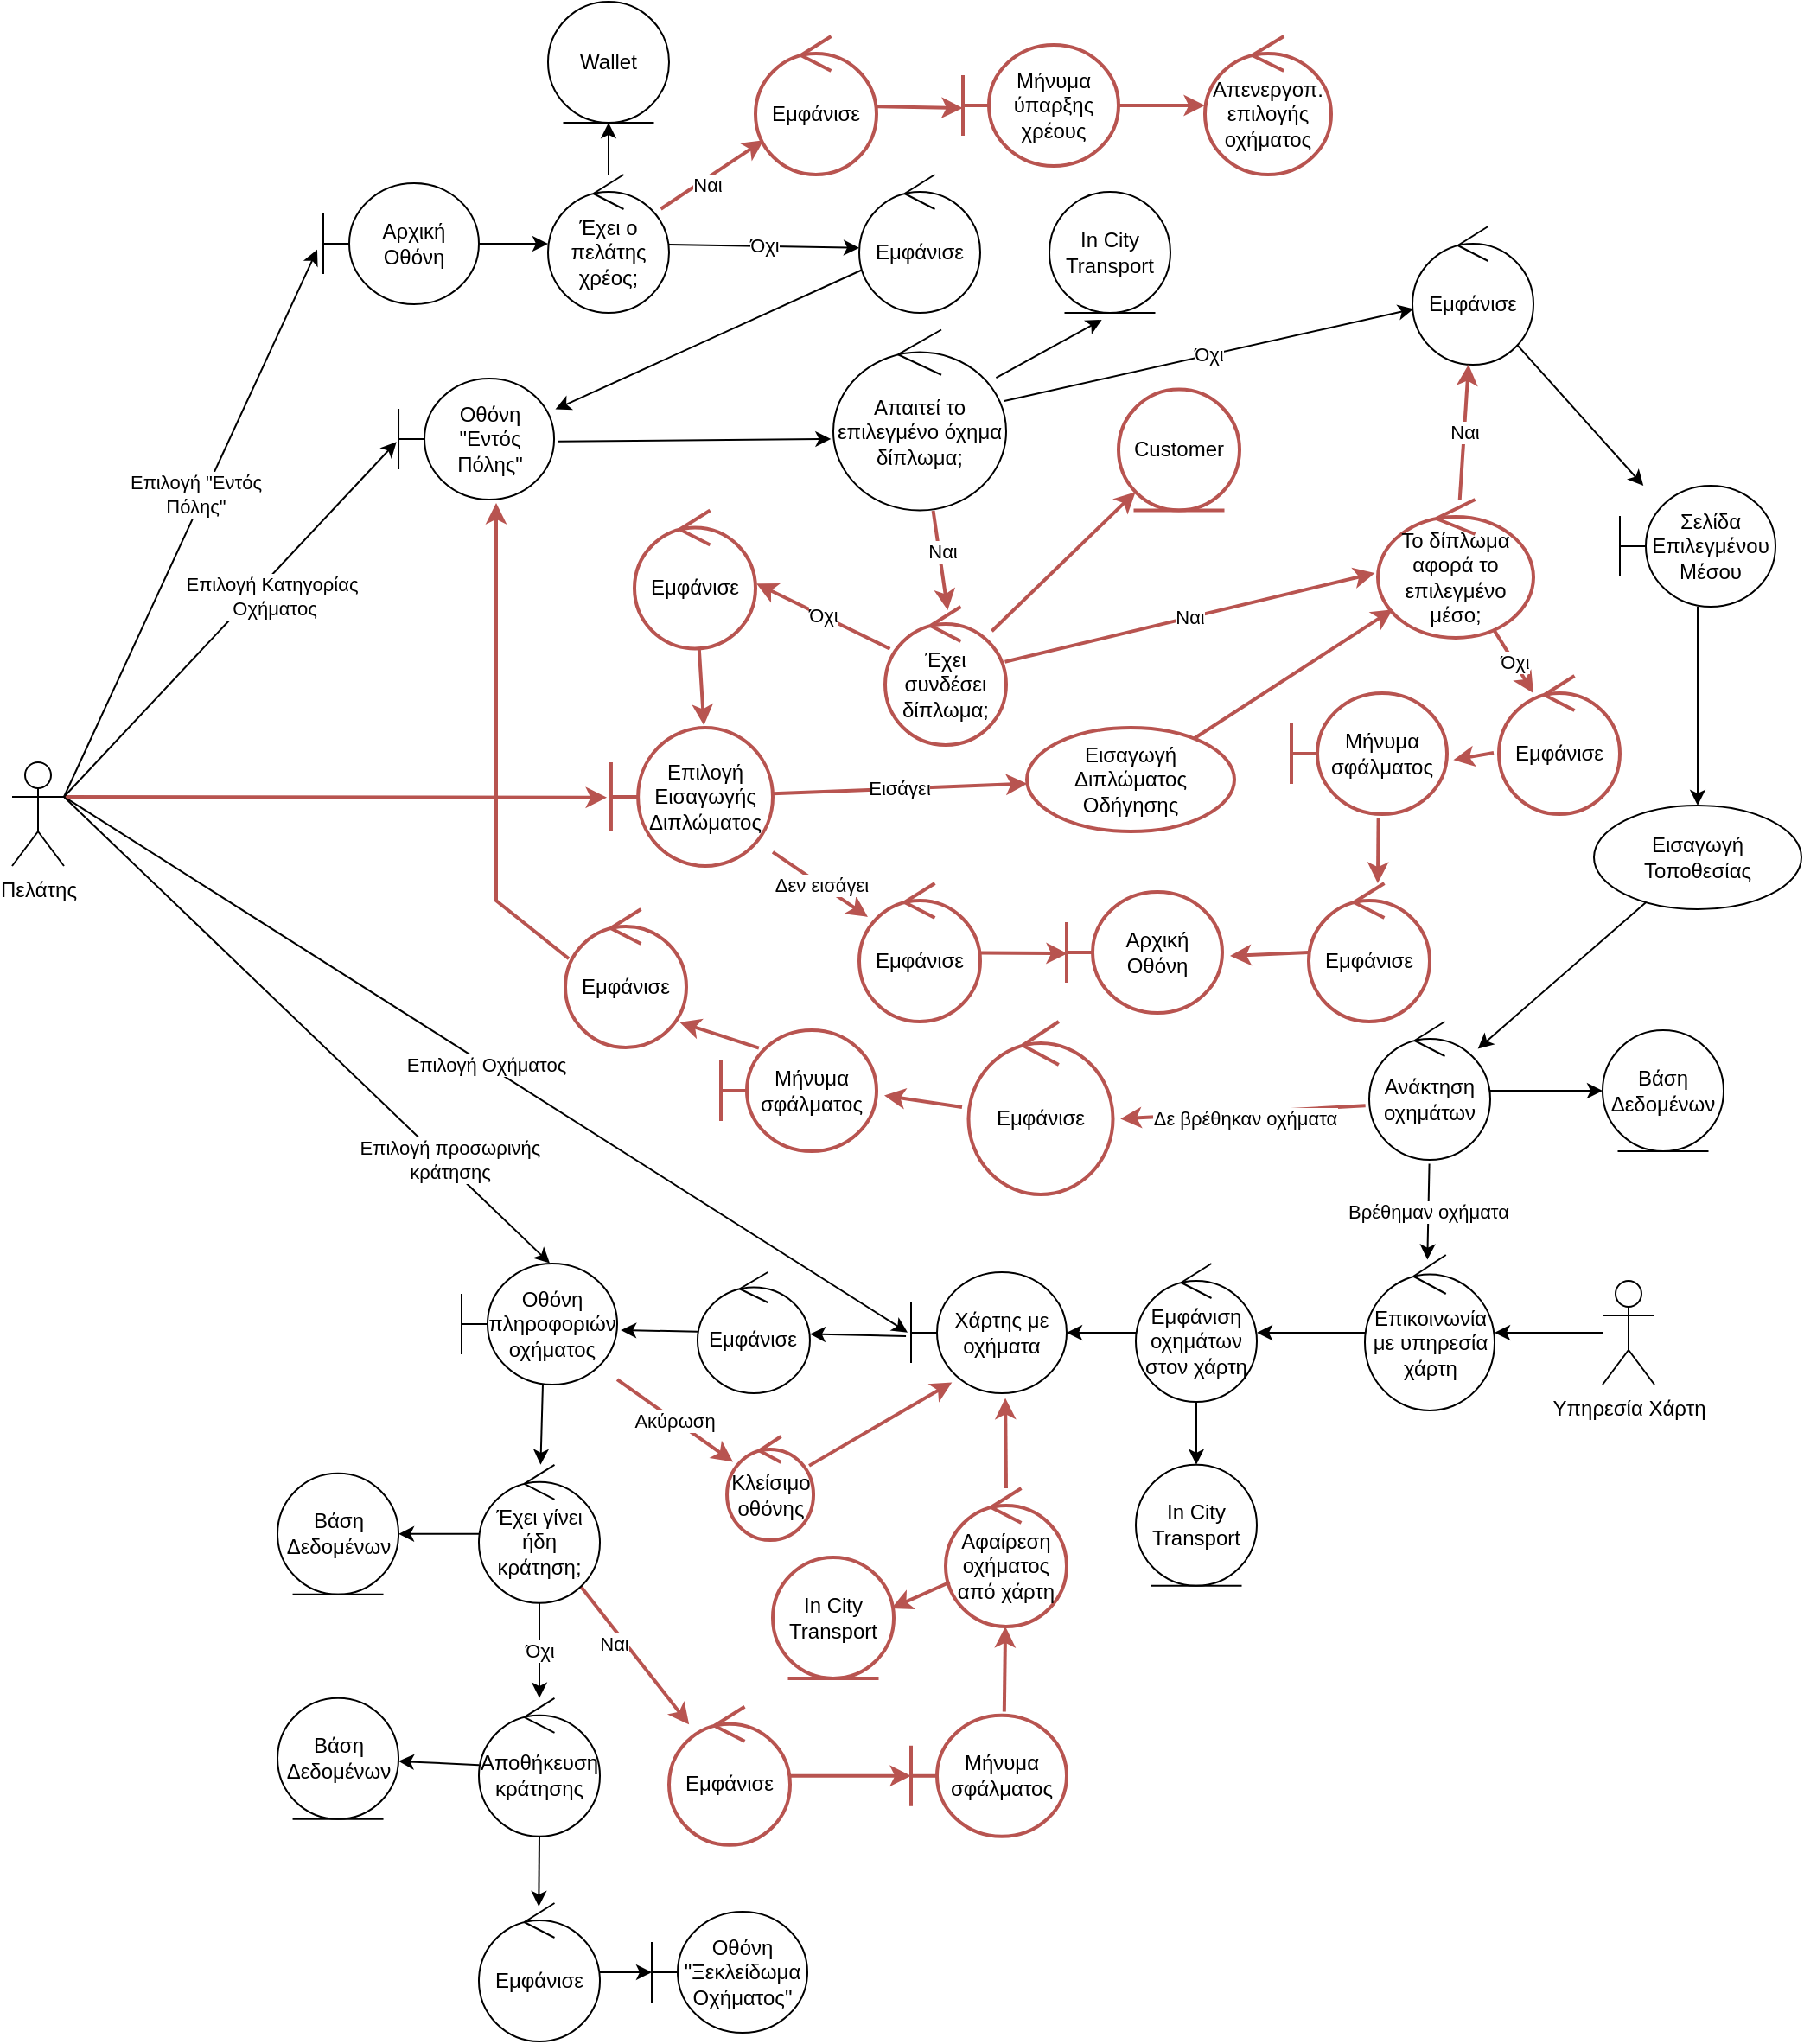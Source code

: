 <mxfile>
    <diagram name="Επιλογή Μέσου Μετακίνησης" id="LMLPMtf7ALw_Q4-HfFrC">
        <mxGraphModel dx="988" dy="2118" grid="1" gridSize="10" guides="1" tooltips="1" connect="1" arrows="1" fold="1" page="1" pageScale="1" pageWidth="827" pageHeight="1169" math="0" shadow="0">
            <root>
                <mxCell id="0"/>
                <mxCell id="1" parent="0"/>
                <mxCell id="86" value="" style="edgeStyle=none;html=1;rounded=0;strokeColor=#b85450;fillColor=#f8cecc;strokeWidth=2;exitX=0.599;exitY=-0.031;exitDx=0;exitDy=0;exitPerimeter=0;" parent="1" source="71" target="85" edge="1">
                    <mxGeometry relative="1" as="geometry"/>
                </mxCell>
                <mxCell id="71" value="Μήνυμα σφάλματος" style="shape=umlBoundary;whiteSpace=wrap;html=1;fillColor=none;strokeColor=#b85450;strokeWidth=2;" parent="1" vertex="1">
                    <mxGeometry x="640" y="921.39" width="90" height="70" as="geometry"/>
                </mxCell>
                <mxCell id="Tk8j7c15YgIE_sbvmRS2-9" style="rounded=0;orthogonalLoop=1;jettySize=auto;html=1;exitX=1;exitY=0.333;exitDx=0;exitDy=0;exitPerimeter=0;entryX=-0.039;entryY=0.549;entryDx=0;entryDy=0;entryPerimeter=0;" parent="1" source="Tk8j7c15YgIE_sbvmRS2-1" target="Tk8j7c15YgIE_sbvmRS2-7" edge="1">
                    <mxGeometry relative="1" as="geometry"/>
                </mxCell>
                <mxCell id="Tk8j7c15YgIE_sbvmRS2-10" value="Επιλογή &quot;Εντός&lt;div&gt;Πόλης&quot;&lt;br&gt;&lt;/div&gt;" style="edgeLabel;html=1;align=center;verticalAlign=middle;resizable=0;points=[];" parent="Tk8j7c15YgIE_sbvmRS2-9" vertex="1" connectable="0">
                    <mxGeometry x="-0.4" relative="1" as="geometry">
                        <mxPoint x="32" y="-80" as="offset"/>
                    </mxGeometry>
                </mxCell>
                <mxCell id="5Ba9WoWl8ZpEdoUwCl-l-32" value="Επιλογή Οχήματος" style="edgeStyle=none;rounded=0;orthogonalLoop=1;jettySize=auto;html=1;exitX=1;exitY=0.333;exitDx=0;exitDy=0;exitPerimeter=0;entryX=-0.022;entryY=0.498;entryDx=0;entryDy=0;entryPerimeter=0;" parent="1" source="Tk8j7c15YgIE_sbvmRS2-1" target="5Ba9WoWl8ZpEdoUwCl-l-30" edge="1">
                    <mxGeometry relative="1" as="geometry"/>
                </mxCell>
                <mxCell id="22" style="edgeStyle=none;html=1;exitX=1;exitY=0.333;exitDx=0;exitDy=0;exitPerimeter=0;entryX=-0.026;entryY=0.505;entryDx=0;entryDy=0;entryPerimeter=0;rounded=0;strokeColor=#b85450;fillColor=#f8cecc;strokeWidth=2;" parent="1" source="Tk8j7c15YgIE_sbvmRS2-1" target="20" edge="1">
                    <mxGeometry relative="1" as="geometry"/>
                </mxCell>
                <mxCell id="Tk8j7c15YgIE_sbvmRS2-1" value="Πελάτης" style="shape=umlActor;verticalLabelPosition=bottom;verticalAlign=top;html=1;" parent="1" vertex="1">
                    <mxGeometry x="120" y="370" width="30" height="60" as="geometry"/>
                </mxCell>
                <mxCell id="5Ba9WoWl8ZpEdoUwCl-l-9" value="" style="rounded=0;orthogonalLoop=1;jettySize=auto;html=1;" parent="1" source="Tk8j7c15YgIE_sbvmRS2-7" target="5Ba9WoWl8ZpEdoUwCl-l-8" edge="1">
                    <mxGeometry relative="1" as="geometry"/>
                </mxCell>
                <mxCell id="Tk8j7c15YgIE_sbvmRS2-7" value="Αρχική Οθόνη" style="shape=umlBoundary;whiteSpace=wrap;html=1;" parent="1" vertex="1">
                    <mxGeometry x="300" y="35" width="90" height="70" as="geometry"/>
                </mxCell>
                <mxCell id="Tk8j7c15YgIE_sbvmRS2-11" value="Απενεργοπ. επιλογής οχήματος" style="ellipse;shape=umlControl;whiteSpace=wrap;html=1;fillColor=default;strokeColor=#b85450;strokeWidth=2;" parent="1" vertex="1">
                    <mxGeometry x="810" y="-50" width="73" height="80" as="geometry"/>
                </mxCell>
                <mxCell id="5Ba9WoWl8ZpEdoUwCl-l-12" value="" style="edgeStyle=none;rounded=0;orthogonalLoop=1;jettySize=auto;html=1;fillColor=#f8cecc;strokeColor=#b85450;strokeWidth=2;" parent="1" source="5Ba9WoWl8ZpEdoUwCl-l-8" target="5Ba9WoWl8ZpEdoUwCl-l-10" edge="1">
                    <mxGeometry relative="1" as="geometry"/>
                </mxCell>
                <mxCell id="5Ba9WoWl8ZpEdoUwCl-l-46" value="Ναι" style="edgeLabel;html=1;align=center;verticalAlign=middle;resizable=0;points=[];" parent="5Ba9WoWl8ZpEdoUwCl-l-12" vertex="1" connectable="0">
                    <mxGeometry x="-0.175" y="-3" relative="1" as="geometry">
                        <mxPoint as="offset"/>
                    </mxGeometry>
                </mxCell>
                <mxCell id="3" value="" style="edgeStyle=none;html=1;" parent="1" source="5Ba9WoWl8ZpEdoUwCl-l-8" target="2" edge="1">
                    <mxGeometry relative="1" as="geometry"/>
                </mxCell>
                <mxCell id="5Ba9WoWl8ZpEdoUwCl-l-8" value="Έχει ο πελάτης χρέος;" style="ellipse;shape=umlControl;whiteSpace=wrap;html=1;" parent="1" vertex="1">
                    <mxGeometry x="430" y="30" width="70" height="80" as="geometry"/>
                </mxCell>
                <mxCell id="5" style="edgeStyle=none;html=1;entryX=-0.001;entryY=0.522;entryDx=0;entryDy=0;entryPerimeter=0;rounded=0;strokeColor=#b85450;fillColor=#f8cecc;strokeWidth=2;" parent="1" source="5Ba9WoWl8ZpEdoUwCl-l-10" target="4" edge="1">
                    <mxGeometry relative="1" as="geometry"/>
                </mxCell>
                <mxCell id="5Ba9WoWl8ZpEdoUwCl-l-10" value="Εμφάνισε" style="ellipse;shape=umlControl;whiteSpace=wrap;html=1;fillColor=default;strokeColor=#b85450;strokeWidth=2;" parent="1" vertex="1">
                    <mxGeometry x="550" y="-50" width="70" height="80" as="geometry"/>
                </mxCell>
                <mxCell id="41" style="edgeStyle=none;html=1;entryX=1.008;entryY=0.254;entryDx=0;entryDy=0;entryPerimeter=0;" parent="1" source="5Ba9WoWl8ZpEdoUwCl-l-13" target="5Ba9WoWl8ZpEdoUwCl-l-15" edge="1">
                    <mxGeometry relative="1" as="geometry"/>
                </mxCell>
                <mxCell id="5Ba9WoWl8ZpEdoUwCl-l-13" value="Εμφάνισε" style="ellipse;shape=umlControl;whiteSpace=wrap;html=1;" parent="1" vertex="1">
                    <mxGeometry x="610" y="30" width="70" height="80" as="geometry"/>
                </mxCell>
                <mxCell id="5Ba9WoWl8ZpEdoUwCl-l-14" value="Όχι" style="edgeStyle=none;rounded=0;orthogonalLoop=1;jettySize=auto;html=1;entryX=0;entryY=0.53;entryDx=0;entryDy=0;entryPerimeter=0;" parent="1" source="5Ba9WoWl8ZpEdoUwCl-l-8" target="5Ba9WoWl8ZpEdoUwCl-l-13" edge="1">
                    <mxGeometry relative="1" as="geometry"/>
                </mxCell>
                <mxCell id="40" style="edgeStyle=none;html=1;entryX=-0.013;entryY=0.605;entryDx=0;entryDy=0;entryPerimeter=0;exitX=1.025;exitY=0.519;exitDx=0;exitDy=0;exitPerimeter=0;" parent="1" source="5Ba9WoWl8ZpEdoUwCl-l-15" target="5Ba9WoWl8ZpEdoUwCl-l-59" edge="1">
                    <mxGeometry relative="1" as="geometry"/>
                </mxCell>
                <mxCell id="5Ba9WoWl8ZpEdoUwCl-l-15" value="Οθόνη &quot;Εντός Πόλης&quot;" style="shape=umlBoundary;whiteSpace=wrap;html=1;" parent="1" vertex="1">
                    <mxGeometry x="343.52" y="148" width="90" height="70" as="geometry"/>
                </mxCell>
                <mxCell id="5Ba9WoWl8ZpEdoUwCl-l-16" style="edgeStyle=none;rounded=0;orthogonalLoop=1;jettySize=auto;html=1;exitX=1;exitY=0.333;exitDx=0;exitDy=0;exitPerimeter=0;entryX=-0.013;entryY=0.523;entryDx=0;entryDy=0;entryPerimeter=0;" parent="1" source="Tk8j7c15YgIE_sbvmRS2-1" target="5Ba9WoWl8ZpEdoUwCl-l-15" edge="1">
                    <mxGeometry relative="1" as="geometry"/>
                </mxCell>
                <mxCell id="5Ba9WoWl8ZpEdoUwCl-l-18" value="Επιλογή Κατηγορίας&lt;br&gt;&amp;nbsp;Οχήματος" style="edgeLabel;html=1;align=center;verticalAlign=middle;resizable=0;points=[];" parent="5Ba9WoWl8ZpEdoUwCl-l-16" vertex="1" connectable="0">
                    <mxGeometry x="0.12" y="2" relative="1" as="geometry">
                        <mxPoint x="14" as="offset"/>
                    </mxGeometry>
                </mxCell>
                <mxCell id="5Ba9WoWl8ZpEdoUwCl-l-29" value="" style="edgeStyle=none;rounded=0;orthogonalLoop=1;jettySize=auto;html=1;" parent="1" source="5Ba9WoWl8ZpEdoUwCl-l-20" target="5Ba9WoWl8ZpEdoUwCl-l-26" edge="1">
                    <mxGeometry relative="1" as="geometry"/>
                </mxCell>
                <mxCell id="5Ba9WoWl8ZpEdoUwCl-l-20" value="Εισαγωγή Τοποθεσίας" style="ellipse;whiteSpace=wrap;html=1;" parent="1" vertex="1">
                    <mxGeometry x="1035" y="395" width="120" height="60" as="geometry"/>
                </mxCell>
                <mxCell id="5Ba9WoWl8ZpEdoUwCl-l-24" value="" style="edgeStyle=none;rounded=0;orthogonalLoop=1;jettySize=auto;html=1;" parent="1" source="5Ba9WoWl8ZpEdoUwCl-l-21" target="5Ba9WoWl8ZpEdoUwCl-l-23" edge="1">
                    <mxGeometry relative="1" as="geometry"/>
                </mxCell>
                <mxCell id="5Ba9WoWl8ZpEdoUwCl-l-21" value="Εμφάνισε" style="ellipse;shape=umlControl;whiteSpace=wrap;html=1;" parent="1" vertex="1">
                    <mxGeometry x="930" y="60" width="70" height="80" as="geometry"/>
                </mxCell>
                <mxCell id="5Ba9WoWl8ZpEdoUwCl-l-25" value="" style="edgeStyle=none;rounded=0;orthogonalLoop=1;jettySize=auto;html=1;" parent="1" source="5Ba9WoWl8ZpEdoUwCl-l-23" target="5Ba9WoWl8ZpEdoUwCl-l-20" edge="1">
                    <mxGeometry relative="1" as="geometry"/>
                </mxCell>
                <mxCell id="5Ba9WoWl8ZpEdoUwCl-l-23" value="Σελίδα Επιλεγμένου Μέσου" style="shape=umlBoundary;whiteSpace=wrap;html=1;" parent="1" vertex="1">
                    <mxGeometry x="1050" y="210" width="90" height="70" as="geometry"/>
                </mxCell>
                <mxCell id="5Ba9WoWl8ZpEdoUwCl-l-28" value="" style="edgeStyle=none;rounded=0;orthogonalLoop=1;jettySize=auto;html=1;" parent="1" source="5Ba9WoWl8ZpEdoUwCl-l-26" target="5Ba9WoWl8ZpEdoUwCl-l-27" edge="1">
                    <mxGeometry relative="1" as="geometry"/>
                </mxCell>
                <mxCell id="5Ba9WoWl8ZpEdoUwCl-l-31" value="Βρέθημαν οχήματα" style="edgeStyle=none;rounded=0;orthogonalLoop=1;jettySize=auto;html=1;exitX=0.497;exitY=1.028;exitDx=0;exitDy=0;exitPerimeter=0;entryX=0.482;entryY=0.031;entryDx=0;entryDy=0;entryPerimeter=0;" parent="1" source="5Ba9WoWl8ZpEdoUwCl-l-26" target="98" edge="1">
                    <mxGeometry relative="1" as="geometry">
                        <mxPoint x="782" y="650" as="sourcePoint"/>
                        <mxPoint x="896.69" y="630.17" as="targetPoint"/>
                    </mxGeometry>
                </mxCell>
                <mxCell id="46" value="Δε βρέθηκαν οχήματα" style="edgeStyle=none;html=1;entryX=1.052;entryY=0.562;entryDx=0;entryDy=0;entryPerimeter=0;rounded=0;strokeColor=#b85450;fillColor=#f8cecc;strokeWidth=2;exitX=-0.031;exitY=0.608;exitDx=0;exitDy=0;exitPerimeter=0;" parent="1" source="5Ba9WoWl8ZpEdoUwCl-l-26" target="45" edge="1">
                    <mxGeometry x="-0.015" y="4" relative="1" as="geometry">
                        <mxPoint as="offset"/>
                    </mxGeometry>
                </mxCell>
                <mxCell id="5Ba9WoWl8ZpEdoUwCl-l-26" value="Ανάκτηση οχημάτων" style="ellipse;shape=umlControl;whiteSpace=wrap;html=1;" parent="1" vertex="1">
                    <mxGeometry x="905" y="520" width="70" height="80" as="geometry"/>
                </mxCell>
                <mxCell id="5Ba9WoWl8ZpEdoUwCl-l-27" value="Βάση Δεδομένων" style="ellipse;shape=umlEntity;whiteSpace=wrap;html=1;" parent="1" vertex="1">
                    <mxGeometry x="1040" y="525" width="70" height="70" as="geometry"/>
                </mxCell>
                <mxCell id="5Ba9WoWl8ZpEdoUwCl-l-34" value="" style="edgeStyle=none;rounded=0;orthogonalLoop=1;jettySize=auto;html=1;exitX=-0.033;exitY=0.529;exitDx=0;exitDy=0;exitPerimeter=0;" parent="1" source="5Ba9WoWl8ZpEdoUwCl-l-30" target="5Ba9WoWl8ZpEdoUwCl-l-33" edge="1">
                    <mxGeometry relative="1" as="geometry"/>
                </mxCell>
                <mxCell id="5Ba9WoWl8ZpEdoUwCl-l-30" value="Χάρτης με οχήματα" style="shape=umlBoundary;whiteSpace=wrap;html=1;" parent="1" vertex="1">
                    <mxGeometry x="640" y="665" width="90" height="70" as="geometry"/>
                </mxCell>
                <mxCell id="97" style="edgeStyle=none;html=1;entryX=1.023;entryY=0.55;entryDx=0;entryDy=0;entryPerimeter=0;endArrow=classic;endFill=1;" parent="1" source="5Ba9WoWl8ZpEdoUwCl-l-33" target="5Ba9WoWl8ZpEdoUwCl-l-37" edge="1">
                    <mxGeometry relative="1" as="geometry"/>
                </mxCell>
                <mxCell id="5Ba9WoWl8ZpEdoUwCl-l-33" value="Εμφάνισε" style="ellipse;shape=umlControl;whiteSpace=wrap;html=1;" parent="1" vertex="1">
                    <mxGeometry x="516.48" y="665" width="65" height="70" as="geometry"/>
                </mxCell>
                <mxCell id="5Ba9WoWl8ZpEdoUwCl-l-42" value="" style="edgeStyle=none;rounded=0;orthogonalLoop=1;jettySize=auto;html=1;exitX=0.522;exitY=1.005;exitDx=0;exitDy=0;exitPerimeter=0;" parent="1" source="5Ba9WoWl8ZpEdoUwCl-l-37" target="5Ba9WoWl8ZpEdoUwCl-l-41" edge="1">
                    <mxGeometry relative="1" as="geometry"/>
                </mxCell>
                <mxCell id="84" value="Ακύρωση" style="edgeStyle=none;html=1;rounded=0;strokeColor=#b85450;fillColor=#f8cecc;strokeWidth=2;" parent="1" source="5Ba9WoWl8ZpEdoUwCl-l-37" target="93" edge="1">
                    <mxGeometry relative="1" as="geometry"/>
                </mxCell>
                <mxCell id="5Ba9WoWl8ZpEdoUwCl-l-37" value="Οθόνη πληροφοριών οχήματος" style="shape=umlBoundary;whiteSpace=wrap;html=1;" parent="1" vertex="1">
                    <mxGeometry x="380.0" y="660" width="90" height="70" as="geometry"/>
                </mxCell>
                <mxCell id="5Ba9WoWl8ZpEdoUwCl-l-39" style="edgeStyle=none;rounded=0;orthogonalLoop=1;jettySize=auto;html=1;exitX=1;exitY=0.333;exitDx=0;exitDy=0;exitPerimeter=0;entryX=0.567;entryY=-0.002;entryDx=0;entryDy=0;entryPerimeter=0;" parent="1" source="Tk8j7c15YgIE_sbvmRS2-1" target="5Ba9WoWl8ZpEdoUwCl-l-37" edge="1">
                    <mxGeometry relative="1" as="geometry"/>
                </mxCell>
                <mxCell id="106" value="Επιλογή προσωρινής&lt;br&gt;κράτησης" style="edgeLabel;html=1;align=center;verticalAlign=middle;resizable=0;points=[];" vertex="1" connectable="0" parent="5Ba9WoWl8ZpEdoUwCl-l-39">
                    <mxGeometry x="0.567" y="3" relative="1" as="geometry">
                        <mxPoint as="offset"/>
                    </mxGeometry>
                </mxCell>
                <mxCell id="5Ba9WoWl8ZpEdoUwCl-l-49" value="" style="edgeStyle=none;rounded=0;orthogonalLoop=1;jettySize=auto;html=1;" parent="1" source="5Ba9WoWl8ZpEdoUwCl-l-41" target="5Ba9WoWl8ZpEdoUwCl-l-48" edge="1">
                    <mxGeometry relative="1" as="geometry"/>
                </mxCell>
                <mxCell id="5Ba9WoWl8ZpEdoUwCl-l-93" style="edgeStyle=none;rounded=0;orthogonalLoop=1;jettySize=auto;html=1;fillColor=#f8cecc;strokeColor=#b85450;strokeWidth=2;" parent="1" source="5Ba9WoWl8ZpEdoUwCl-l-41" target="5Ba9WoWl8ZpEdoUwCl-l-86" edge="1">
                    <mxGeometry relative="1" as="geometry"/>
                </mxCell>
                <mxCell id="5Ba9WoWl8ZpEdoUwCl-l-95" value="Ναι" style="edgeLabel;html=1;align=center;verticalAlign=middle;resizable=0;points=[];" parent="5Ba9WoWl8ZpEdoUwCl-l-93" vertex="1" connectable="0">
                    <mxGeometry x="-0.21" y="-3" relative="1" as="geometry">
                        <mxPoint x="-3" as="offset"/>
                    </mxGeometry>
                </mxCell>
                <mxCell id="78" value="Όχι" style="edgeStyle=none;html=1;" parent="1" source="5Ba9WoWl8ZpEdoUwCl-l-41" target="5Ba9WoWl8ZpEdoUwCl-l-50" edge="1">
                    <mxGeometry relative="1" as="geometry"/>
                </mxCell>
                <mxCell id="5Ba9WoWl8ZpEdoUwCl-l-41" value="Έχει γίνει ήδη κράτηση;" style="ellipse;shape=umlControl;whiteSpace=wrap;html=1;" parent="1" vertex="1">
                    <mxGeometry x="390" y="776.39" width="70" height="80" as="geometry"/>
                </mxCell>
                <mxCell id="5Ba9WoWl8ZpEdoUwCl-l-48" value="Βάση Δεδομένων" style="ellipse;shape=umlEntity;whiteSpace=wrap;html=1;" parent="1" vertex="1">
                    <mxGeometry x="273.52" y="781.39" width="70" height="70" as="geometry"/>
                </mxCell>
                <mxCell id="76" value="" style="edgeStyle=none;html=1;" parent="1" source="5Ba9WoWl8ZpEdoUwCl-l-50" target="5Ba9WoWl8ZpEdoUwCl-l-51" edge="1">
                    <mxGeometry relative="1" as="geometry"/>
                </mxCell>
                <mxCell id="80" style="edgeStyle=none;html=1;entryX=0.495;entryY=0.025;entryDx=0;entryDy=0;entryPerimeter=0;" parent="1" source="5Ba9WoWl8ZpEdoUwCl-l-50" target="79" edge="1">
                    <mxGeometry relative="1" as="geometry"/>
                </mxCell>
                <mxCell id="5Ba9WoWl8ZpEdoUwCl-l-50" value="Αποθήκευση κράτησης" style="ellipse;shape=umlControl;whiteSpace=wrap;html=1;" parent="1" vertex="1">
                    <mxGeometry x="390.0" y="911.39" width="70" height="80" as="geometry"/>
                </mxCell>
                <mxCell id="5Ba9WoWl8ZpEdoUwCl-l-51" value="Βάση Δεδομένων" style="ellipse;shape=umlEntity;whiteSpace=wrap;html=1;" parent="1" vertex="1">
                    <mxGeometry x="273.52" y="911.39" width="70" height="70" as="geometry"/>
                </mxCell>
                <mxCell id="5Ba9WoWl8ZpEdoUwCl-l-64" style="edgeStyle=none;rounded=0;orthogonalLoop=1;jettySize=auto;html=1;entryX=0.433;entryY=1.057;entryDx=0;entryDy=0;entryPerimeter=0;" parent="1" source="5Ba9WoWl8ZpEdoUwCl-l-59" target="5Ba9WoWl8ZpEdoUwCl-l-60" edge="1">
                    <mxGeometry relative="1" as="geometry"/>
                </mxCell>
                <mxCell id="38" value="Όχι" style="edgeStyle=none;html=1;" parent="1" source="5Ba9WoWl8ZpEdoUwCl-l-59" target="5Ba9WoWl8ZpEdoUwCl-l-21" edge="1">
                    <mxGeometry relative="1" as="geometry"/>
                </mxCell>
                <mxCell id="5Ba9WoWl8ZpEdoUwCl-l-59" value="Απαιτεί το επιλεγμένο όχημα δίπλωμα;" style="ellipse;shape=umlControl;whiteSpace=wrap;html=1;fillColor=default;strokeColor=default;strokeWidth=1;fontColor=default;" parent="1" vertex="1">
                    <mxGeometry x="595" y="119.75" width="100" height="104.5" as="geometry"/>
                </mxCell>
                <mxCell id="5Ba9WoWl8ZpEdoUwCl-l-60" value="In City Transport" style="ellipse;shape=umlEntity;whiteSpace=wrap;html=1;fillColor=default;strokeColor=default;strokeWidth=1;" parent="1" vertex="1">
                    <mxGeometry x="720" y="40" width="70" height="70" as="geometry"/>
                </mxCell>
                <mxCell id="5Ba9WoWl8ZpEdoUwCl-l-70" style="edgeStyle=none;rounded=0;orthogonalLoop=1;jettySize=auto;html=1;fillColor=#f8cecc;strokeColor=#b85450;strokeWidth=2;entryX=0.517;entryY=0.025;entryDx=0;entryDy=0;entryPerimeter=0;exitX=0.578;exitY=1.002;exitDx=0;exitDy=0;exitPerimeter=0;" parent="1" source="5Ba9WoWl8ZpEdoUwCl-l-59" target="12" edge="1">
                    <mxGeometry relative="1" as="geometry">
                        <mxPoint x="639.8" y="240" as="targetPoint"/>
                        <mxPoint x="670" y="220" as="sourcePoint"/>
                    </mxGeometry>
                </mxCell>
                <mxCell id="5Ba9WoWl8ZpEdoUwCl-l-71" value="Ναι" style="edgeLabel;html=1;align=center;verticalAlign=middle;resizable=0;points=[];" parent="5Ba9WoWl8ZpEdoUwCl-l-70" vertex="1" connectable="0">
                    <mxGeometry x="-0.17" y="3" relative="1" as="geometry">
                        <mxPoint x="-1" as="offset"/>
                    </mxGeometry>
                </mxCell>
                <mxCell id="75" value="" style="edgeStyle=none;html=1;rounded=0;strokeColor=#b85450;fillColor=#f8cecc;strokeWidth=2;" parent="1" source="5Ba9WoWl8ZpEdoUwCl-l-86" target="71" edge="1">
                    <mxGeometry relative="1" as="geometry"/>
                </mxCell>
                <mxCell id="5Ba9WoWl8ZpEdoUwCl-l-86" value="Εμφάνισε" style="ellipse;shape=umlControl;whiteSpace=wrap;html=1;fillColor=none;strokeColor=#b85450;strokeWidth=2;" parent="1" vertex="1">
                    <mxGeometry x="500" y="916.39" width="70" height="80" as="geometry"/>
                </mxCell>
                <mxCell id="2" value="Wallet" style="ellipse;shape=umlEntity;whiteSpace=wrap;html=1;" parent="1" vertex="1">
                    <mxGeometry x="430" y="-70" width="70" height="70" as="geometry"/>
                </mxCell>
                <mxCell id="42" value="" style="edgeStyle=none;html=1;rounded=0;strokeColor=#b85450;fillColor=#f8cecc;strokeWidth=2;" parent="1" source="4" target="Tk8j7c15YgIE_sbvmRS2-11" edge="1">
                    <mxGeometry relative="1" as="geometry"/>
                </mxCell>
                <mxCell id="4" value="Μήνυμα ύπαρξης χρέους" style="shape=umlBoundary;whiteSpace=wrap;html=1;fillColor=none;strokeColor=#b85450;strokeWidth=2;" parent="1" vertex="1">
                    <mxGeometry x="670" y="-45" width="90" height="70" as="geometry"/>
                </mxCell>
                <mxCell id="14" value="" style="edgeStyle=none;html=1;rounded=0;strokeColor=#b85450;fillColor=#f8cecc;strokeWidth=2;" parent="1" source="12" target="13" edge="1">
                    <mxGeometry relative="1" as="geometry"/>
                </mxCell>
                <mxCell id="16" value="Ναι" style="edgeStyle=none;html=1;entryX=-0.02;entryY=0.532;entryDx=0;entryDy=0;entryPerimeter=0;rounded=0;strokeColor=#b85450;fillColor=#f8cecc;strokeWidth=2;" parent="1" source="12" target="15" edge="1">
                    <mxGeometry relative="1" as="geometry"/>
                </mxCell>
                <mxCell id="18" value="Όχι" style="edgeStyle=none;html=1;entryX=1.008;entryY=0.53;entryDx=0;entryDy=0;entryPerimeter=0;rounded=0;strokeColor=#b85450;fillColor=#f8cecc;strokeWidth=2;" parent="1" source="12" target="17" edge="1">
                    <mxGeometry relative="1" as="geometry"/>
                </mxCell>
                <mxCell id="12" value="Έχει συνδέσει δίπλωμα;" style="ellipse;shape=umlControl;whiteSpace=wrap;html=1;fillColor=none;strokeColor=#b85450;strokeWidth=2;" parent="1" vertex="1">
                    <mxGeometry x="625" y="280" width="70" height="80" as="geometry"/>
                </mxCell>
                <mxCell id="13" value="Customer" style="ellipse;shape=umlEntity;whiteSpace=wrap;html=1;fillColor=none;strokeColor=#b85450;strokeWidth=2;" parent="1" vertex="1">
                    <mxGeometry x="760" y="154.25" width="70" height="70" as="geometry"/>
                </mxCell>
                <mxCell id="32" value="Όχι" style="edgeStyle=none;html=1;entryX=0.286;entryY=0.125;entryDx=0;entryDy=0;entryPerimeter=0;rounded=0;strokeColor=#b85450;fillColor=#f8cecc;strokeWidth=2;" parent="1" source="15" target="31" edge="1">
                    <mxGeometry relative="1" as="geometry"/>
                </mxCell>
                <mxCell id="39" value="Ναι" style="edgeStyle=none;html=1;rounded=0;strokeColor=#b85450;fillColor=#f8cecc;strokeWidth=2;" parent="1" source="15" target="5Ba9WoWl8ZpEdoUwCl-l-21" edge="1">
                    <mxGeometry relative="1" as="geometry"/>
                </mxCell>
                <mxCell id="15" value="Το δίπλωμα αφορά το επιλεγμένο μέσο;" style="ellipse;shape=umlControl;whiteSpace=wrap;html=1;fillColor=none;strokeColor=#b85450;strokeWidth=2;" parent="1" vertex="1">
                    <mxGeometry x="910" y="218" width="90" height="80" as="geometry"/>
                </mxCell>
                <mxCell id="43" style="edgeStyle=none;html=1;entryX=0.574;entryY=-0.017;entryDx=0;entryDy=0;entryPerimeter=0;rounded=0;strokeColor=#b85450;fillColor=#f8cecc;strokeWidth=2;" parent="1" source="17" target="20" edge="1">
                    <mxGeometry relative="1" as="geometry"/>
                </mxCell>
                <mxCell id="17" value="Εμφάνισε" style="ellipse;shape=umlControl;whiteSpace=wrap;html=1;fillColor=none;strokeColor=#b85450;strokeWidth=2;" parent="1" vertex="1">
                    <mxGeometry x="480" y="224.25" width="70" height="80" as="geometry"/>
                </mxCell>
                <mxCell id="25" value="Εισάγει" style="edgeStyle=none;html=1;rounded=0;strokeColor=#b85450;fillColor=#f8cecc;strokeWidth=2;" parent="1" source="20" target="24" edge="1">
                    <mxGeometry relative="1" as="geometry"/>
                </mxCell>
                <mxCell id="44" value="Δεν εισάγει" style="edgeStyle=none;html=1;rounded=0;strokeColor=#b85450;fillColor=#f8cecc;strokeWidth=2;" parent="1" source="20" target="27" edge="1">
                    <mxGeometry relative="1" as="geometry"/>
                </mxCell>
                <mxCell id="20" value="Επιλογή Εισαγωγής Διπλώματος" style="shape=umlBoundary;whiteSpace=wrap;html=1;fillColor=none;strokeColor=#b85450;strokeWidth=2;" parent="1" vertex="1">
                    <mxGeometry x="466.48" y="350" width="93.52" height="80" as="geometry"/>
                </mxCell>
                <mxCell id="26" style="edgeStyle=none;html=1;rounded=0;strokeColor=#b85450;fillColor=#f8cecc;strokeWidth=2;" parent="1" source="24" target="15" edge="1">
                    <mxGeometry relative="1" as="geometry"/>
                </mxCell>
                <mxCell id="24" value="Εισαγωγή Διπλώματος Οδήγησης" style="ellipse;whiteSpace=wrap;html=1;fillColor=none;strokeColor=#b85450;strokeWidth=2;" parent="1" vertex="1">
                    <mxGeometry x="707" y="350" width="120" height="60" as="geometry"/>
                </mxCell>
                <mxCell id="30" style="edgeStyle=none;html=1;entryX=0.005;entryY=0.509;entryDx=0;entryDy=0;entryPerimeter=0;rounded=0;strokeColor=#b85450;fillColor=#f8cecc;strokeWidth=2;" parent="1" source="27" target="28" edge="1">
                    <mxGeometry relative="1" as="geometry"/>
                </mxCell>
                <mxCell id="27" value="Εμφάνισε" style="ellipse;shape=umlControl;whiteSpace=wrap;html=1;fillColor=none;strokeColor=#b85450;strokeWidth=2;" parent="1" vertex="1">
                    <mxGeometry x="610" y="440" width="70" height="80" as="geometry"/>
                </mxCell>
                <mxCell id="28" value="Αρχική Οθόνη" style="shape=umlBoundary;whiteSpace=wrap;html=1;fillColor=none;strokeColor=#b85450;strokeWidth=2;" parent="1" vertex="1">
                    <mxGeometry x="730" y="445" width="90" height="70" as="geometry"/>
                </mxCell>
                <mxCell id="31" value="Εμφάνισε" style="ellipse;shape=umlControl;whiteSpace=wrap;html=1;fillColor=none;strokeColor=#b85450;strokeWidth=2;" parent="1" vertex="1">
                    <mxGeometry x="980" y="320" width="70" height="80" as="geometry"/>
                </mxCell>
                <mxCell id="54" style="edgeStyle=none;html=1;rounded=0;strokeColor=#b85450;fillColor=#f8cecc;strokeWidth=2;exitX=0.029;exitY=0.358;exitDx=0;exitDy=0;exitPerimeter=0;" parent="1" source="116" edge="1">
                    <mxGeometry relative="1" as="geometry">
                        <mxPoint x="430" y="490" as="sourcePoint"/>
                        <mxPoint x="400" y="220" as="targetPoint"/>
                        <Array as="points">
                            <mxPoint x="400" y="450"/>
                        </Array>
                    </mxGeometry>
                </mxCell>
                <mxCell id="45" value="Εμφάνισε" style="ellipse;shape=umlControl;whiteSpace=wrap;html=1;fillColor=none;strokeColor=#b85450;strokeWidth=2;" parent="1" vertex="1">
                    <mxGeometry x="673.24" y="520" width="83.52" height="100" as="geometry"/>
                </mxCell>
                <mxCell id="64" value="" style="edgeStyle=none;html=1;" parent="1" source="61" target="63" edge="1">
                    <mxGeometry relative="1" as="geometry"/>
                </mxCell>
                <mxCell id="65" value="" style="edgeStyle=none;html=1;" parent="1" source="61" target="5Ba9WoWl8ZpEdoUwCl-l-30" edge="1">
                    <mxGeometry relative="1" as="geometry"/>
                </mxCell>
                <mxCell id="61" value="Εμφάνιση οχημάτων στον χάρτη" style="ellipse;shape=umlControl;whiteSpace=wrap;html=1;" parent="1" vertex="1">
                    <mxGeometry x="770" y="660" width="70" height="80" as="geometry"/>
                </mxCell>
                <mxCell id="63" value="In City Transport" style="ellipse;shape=umlEntity;whiteSpace=wrap;html=1;" parent="1" vertex="1">
                    <mxGeometry x="770" y="776.39" width="70" height="70" as="geometry"/>
                </mxCell>
                <mxCell id="83" value="" style="edgeStyle=none;html=1;" parent="1" source="79" target="82" edge="1">
                    <mxGeometry relative="1" as="geometry"/>
                </mxCell>
                <mxCell id="79" value="Εμφάνισε" style="ellipse;shape=umlControl;whiteSpace=wrap;html=1;" parent="1" vertex="1">
                    <mxGeometry x="390" y="1030" width="70" height="80" as="geometry"/>
                </mxCell>
                <mxCell id="82" value="Οθόνη &quot;Ξεκλείδωμα Οχήματος&quot;" style="shape=umlBoundary;whiteSpace=wrap;html=1;" parent="1" vertex="1">
                    <mxGeometry x="490" y="1035" width="90" height="70" as="geometry"/>
                </mxCell>
                <mxCell id="87" style="edgeStyle=none;html=1;rounded=0;strokeColor=#b85450;fillColor=#f8cecc;strokeWidth=2;entryX=0.606;entryY=1.04;entryDx=0;entryDy=0;entryPerimeter=0;" parent="1" source="85" target="5Ba9WoWl8ZpEdoUwCl-l-30" edge="1">
                    <mxGeometry relative="1" as="geometry">
                        <Array as="points"/>
                    </mxGeometry>
                </mxCell>
                <mxCell id="91" style="edgeStyle=none;html=1;entryX=0.981;entryY=0.421;entryDx=0;entryDy=0;rounded=0;strokeColor=#b85450;fillColor=#f8cecc;strokeWidth=2;entryPerimeter=0;" parent="1" source="85" target="88" edge="1">
                    <mxGeometry relative="1" as="geometry"/>
                </mxCell>
                <mxCell id="85" value="Αφαίρεση οχήματος από χάρτη" style="ellipse;shape=umlControl;whiteSpace=wrap;html=1;fillColor=none;strokeColor=#b85450;strokeWidth=2;" parent="1" vertex="1">
                    <mxGeometry x="660" y="790" width="70" height="80" as="geometry"/>
                </mxCell>
                <mxCell id="88" value="In City Transport" style="ellipse;shape=umlEntity;whiteSpace=wrap;html=1;fillColor=none;strokeColor=#b85450;strokeWidth=2;" parent="1" vertex="1">
                    <mxGeometry x="560" y="830" width="70" height="70" as="geometry"/>
                </mxCell>
                <mxCell id="94" style="edgeStyle=none;html=1;entryX=0.263;entryY=0.91;entryDx=0;entryDy=0;entryPerimeter=0;endArrow=classic;endFill=1;rounded=0;strokeColor=#b85450;fillColor=#f8cecc;strokeWidth=2;" parent="1" source="93" target="5Ba9WoWl8ZpEdoUwCl-l-30" edge="1">
                    <mxGeometry relative="1" as="geometry"/>
                </mxCell>
                <mxCell id="93" value="Κλείσιμο οθόνης" style="ellipse;shape=umlControl;whiteSpace=wrap;html=1;fillColor=none;strokeColor=#b85450;strokeWidth=2;" parent="1" vertex="1">
                    <mxGeometry x="533.52" y="760" width="50" height="60" as="geometry"/>
                </mxCell>
                <mxCell id="99" value="" style="edgeStyle=none;html=1;" parent="1" source="98" target="61" edge="1">
                    <mxGeometry relative="1" as="geometry"/>
                </mxCell>
                <mxCell id="98" value="Επικοινωνία με υπηρεσία χάρτη" style="ellipse;shape=umlControl;whiteSpace=wrap;html=1;" parent="1" vertex="1">
                    <mxGeometry x="902.5" y="655" width="75" height="90" as="geometry"/>
                </mxCell>
                <mxCell id="101" value="" style="edgeStyle=none;html=1;" parent="1" source="100" target="98" edge="1">
                    <mxGeometry relative="1" as="geometry"/>
                </mxCell>
                <mxCell id="100" value="Υπηρεσία Χάρτη" style="shape=umlActor;verticalLabelPosition=bottom;verticalAlign=top;html=1;" parent="1" vertex="1">
                    <mxGeometry x="1040" y="670" width="30" height="60" as="geometry"/>
                </mxCell>
                <mxCell id="109" value="Μήνυμα σφάλματος" style="shape=umlBoundary;whiteSpace=wrap;html=1;fillColor=none;strokeColor=#b85450;strokeWidth=2;" vertex="1" parent="1">
                    <mxGeometry x="860" y="330" width="90" height="70" as="geometry"/>
                </mxCell>
                <mxCell id="110" value="" style="edgeStyle=none;html=1;rounded=0;strokeColor=#b85450;fillColor=#f8cecc;strokeWidth=2;exitX=-0.043;exitY=0.556;exitDx=0;exitDy=0;exitPerimeter=0;entryX=1.041;entryY=0.552;entryDx=0;entryDy=0;entryPerimeter=0;" edge="1" parent="1" source="31" target="109">
                    <mxGeometry relative="1" as="geometry">
                        <mxPoint x="910.0" y="500.594" as="sourcePoint"/>
                        <mxPoint x="993.099" y="419.997" as="targetPoint"/>
                    </mxGeometry>
                </mxCell>
                <mxCell id="111" value="Εμφάνισε" style="ellipse;shape=umlControl;whiteSpace=wrap;html=1;fillColor=none;strokeColor=#b85450;strokeWidth=2;" vertex="1" parent="1">
                    <mxGeometry x="870" y="440" width="70" height="80" as="geometry"/>
                </mxCell>
                <mxCell id="112" value="" style="edgeStyle=none;html=1;rounded=0;strokeColor=#b85450;fillColor=#f8cecc;strokeWidth=2;exitX=0.559;exitY=1.029;exitDx=0;exitDy=0;exitPerimeter=0;entryX=0.571;entryY=0;entryDx=0;entryDy=0;entryPerimeter=0;" edge="1" parent="1" source="109" target="111">
                    <mxGeometry relative="1" as="geometry">
                        <mxPoint x="830.0" y="490.594" as="sourcePoint"/>
                        <mxPoint x="913.099" y="409.997" as="targetPoint"/>
                    </mxGeometry>
                </mxCell>
                <mxCell id="113" value="" style="edgeStyle=none;html=1;rounded=0;strokeColor=#b85450;fillColor=#f8cecc;strokeWidth=2;exitX=0;exitY=0.5;exitDx=0;exitDy=0;exitPerimeter=0;entryX=1.05;entryY=0.529;entryDx=0;entryDy=0;entryPerimeter=0;" edge="1" parent="1" source="111" target="28">
                    <mxGeometry relative="1" as="geometry">
                        <mxPoint x="826.9" y="455.004" as="sourcePoint"/>
                        <mxPoint x="909.999" y="374.407" as="targetPoint"/>
                    </mxGeometry>
                </mxCell>
                <mxCell id="115" value="Μήνυμα σφάλματος" style="shape=umlBoundary;whiteSpace=wrap;html=1;fillColor=none;strokeColor=#b85450;strokeWidth=2;" vertex="1" parent="1">
                    <mxGeometry x="530" y="525" width="90" height="70" as="geometry"/>
                </mxCell>
                <mxCell id="116" value="Εμφάνισε" style="ellipse;shape=umlControl;whiteSpace=wrap;html=1;fillColor=none;strokeColor=#b85450;strokeWidth=2;" vertex="1" parent="1">
                    <mxGeometry x="440" y="455" width="70" height="80" as="geometry"/>
                </mxCell>
                <mxCell id="117" value="" style="edgeStyle=none;html=1;rounded=0;strokeColor=#b85450;fillColor=#f8cecc;strokeWidth=2;entryX=1.05;entryY=0.54;entryDx=0;entryDy=0;entryPerimeter=0;exitX=-0.045;exitY=0.495;exitDx=0;exitDy=0;exitPerimeter=0;" edge="1" parent="1" source="45" target="115">
                    <mxGeometry relative="1" as="geometry">
                        <mxPoint x="950.0" y="880.594" as="sourcePoint"/>
                        <mxPoint x="1033.099" y="799.997" as="targetPoint"/>
                    </mxGeometry>
                </mxCell>
                <mxCell id="118" value="" style="edgeStyle=none;html=1;rounded=0;strokeColor=#b85450;fillColor=#f8cecc;strokeWidth=2;entryX=0.945;entryY=0.817;entryDx=0;entryDy=0;entryPerimeter=0;exitX=0.244;exitY=0.148;exitDx=0;exitDy=0;exitPerimeter=0;" edge="1" parent="1" source="115" target="116">
                    <mxGeometry relative="1" as="geometry">
                        <mxPoint x="490.0" y="560.594" as="sourcePoint"/>
                        <mxPoint x="573.099" y="479.997" as="targetPoint"/>
                    </mxGeometry>
                </mxCell>
            </root>
        </mxGraphModel>
    </diagram>
</mxfile>